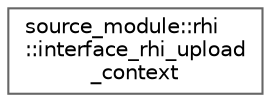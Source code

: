 digraph "类继承关系图"
{
 // LATEX_PDF_SIZE
  bgcolor="transparent";
  edge [fontname=Helvetica,fontsize=10,labelfontname=Helvetica,labelfontsize=10];
  node [fontname=Helvetica,fontsize=10,shape=box,height=0.2,width=0.4];
  rankdir="LR";
  Node0 [id="Node000000",label="source_module::rhi\l::interface_rhi_upload\l_context",height=0.2,width=0.4,color="grey40", fillcolor="white", style="filled",URL="$classsource__module_1_1rhi_1_1interface__rhi__upload__context.html",tooltip=" "];
}
